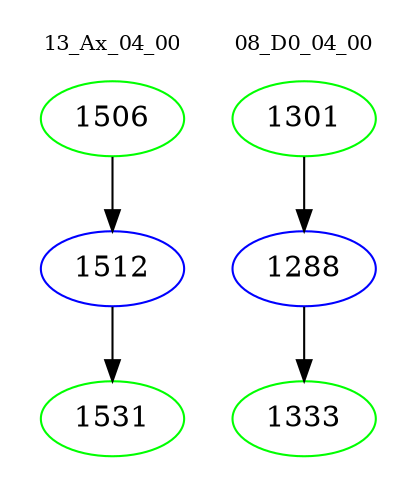 digraph{
subgraph cluster_0 {
color = white
label = "13_Ax_04_00";
fontsize=10;
T0_1506 [label="1506", color="green"]
T0_1506 -> T0_1512 [color="black"]
T0_1512 [label="1512", color="blue"]
T0_1512 -> T0_1531 [color="black"]
T0_1531 [label="1531", color="green"]
}
subgraph cluster_1 {
color = white
label = "08_D0_04_00";
fontsize=10;
T1_1301 [label="1301", color="green"]
T1_1301 -> T1_1288 [color="black"]
T1_1288 [label="1288", color="blue"]
T1_1288 -> T1_1333 [color="black"]
T1_1333 [label="1333", color="green"]
}
}
